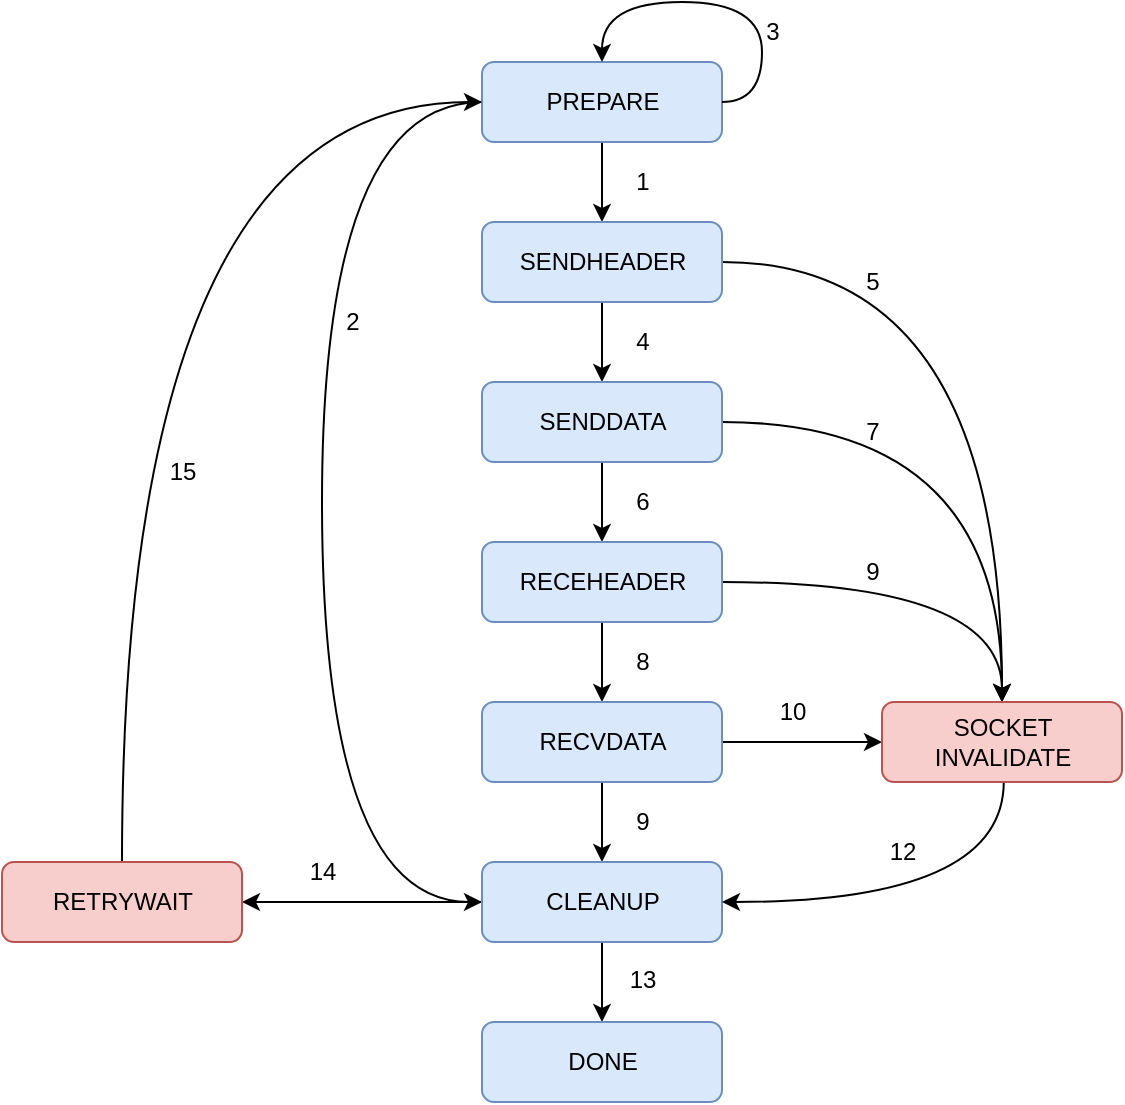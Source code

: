 <mxfile version="20.2.7" type="github">
  <diagram id="F73w34i6j-NFK2KWD3ty" name="第 1 页">
    <mxGraphModel dx="901" dy="615" grid="1" gridSize="10" guides="1" tooltips="1" connect="1" arrows="1" fold="1" page="1" pageScale="1" pageWidth="827" pageHeight="1169" math="0" shadow="0">
      <root>
        <mxCell id="0" />
        <mxCell id="1" parent="0" />
        <mxCell id="IVAJbTdzAA0MmZZfQ6da-4" value="" style="edgeStyle=orthogonalEdgeStyle;rounded=0;orthogonalLoop=1;jettySize=auto;html=1;" edge="1" parent="1" source="IVAJbTdzAA0MmZZfQ6da-1" target="IVAJbTdzAA0MmZZfQ6da-3">
          <mxGeometry relative="1" as="geometry" />
        </mxCell>
        <mxCell id="IVAJbTdzAA0MmZZfQ6da-31" style="edgeStyle=orthogonalEdgeStyle;curved=1;rounded=0;orthogonalLoop=1;jettySize=auto;html=1;entryX=0;entryY=0.5;entryDx=0;entryDy=0;exitX=0;exitY=0.5;exitDx=0;exitDy=0;" edge="1" parent="1" source="IVAJbTdzAA0MmZZfQ6da-1" target="IVAJbTdzAA0MmZZfQ6da-15">
          <mxGeometry relative="1" as="geometry">
            <Array as="points">
              <mxPoint x="320" y="140" />
              <mxPoint x="320" y="540" />
            </Array>
          </mxGeometry>
        </mxCell>
        <mxCell id="IVAJbTdzAA0MmZZfQ6da-1" value="" style="rounded=1;whiteSpace=wrap;html=1;fillColor=#dae8fc;strokeColor=#6c8ebf;" vertex="1" parent="1">
          <mxGeometry x="400" y="120" width="120" height="40" as="geometry" />
        </mxCell>
        <mxCell id="IVAJbTdzAA0MmZZfQ6da-2" value="PREPARE" style="text;html=1;align=center;verticalAlign=middle;resizable=0;points=[];autosize=1;strokeColor=none;fillColor=none;" vertex="1" parent="1">
          <mxGeometry x="420" y="125" width="80" height="30" as="geometry" />
        </mxCell>
        <mxCell id="IVAJbTdzAA0MmZZfQ6da-8" value="" style="edgeStyle=orthogonalEdgeStyle;rounded=0;orthogonalLoop=1;jettySize=auto;html=1;entryX=0.5;entryY=0;entryDx=0;entryDy=0;" edge="1" parent="1" source="IVAJbTdzAA0MmZZfQ6da-3" target="IVAJbTdzAA0MmZZfQ6da-6">
          <mxGeometry relative="1" as="geometry" />
        </mxCell>
        <mxCell id="IVAJbTdzAA0MmZZfQ6da-35" style="edgeStyle=orthogonalEdgeStyle;curved=1;rounded=0;orthogonalLoop=1;jettySize=auto;html=1;" edge="1" parent="1" source="IVAJbTdzAA0MmZZfQ6da-3" target="IVAJbTdzAA0MmZZfQ6da-19">
          <mxGeometry relative="1" as="geometry" />
        </mxCell>
        <mxCell id="IVAJbTdzAA0MmZZfQ6da-3" value="" style="rounded=1;whiteSpace=wrap;html=1;fillColor=#dae8fc;strokeColor=#6c8ebf;" vertex="1" parent="1">
          <mxGeometry x="400" y="200" width="120" height="40" as="geometry" />
        </mxCell>
        <mxCell id="IVAJbTdzAA0MmZZfQ6da-5" value="SENDHEADER" style="text;html=1;align=center;verticalAlign=middle;resizable=0;points=[];autosize=1;strokeColor=none;fillColor=none;" vertex="1" parent="1">
          <mxGeometry x="405" y="205" width="110" height="30" as="geometry" />
        </mxCell>
        <mxCell id="IVAJbTdzAA0MmZZfQ6da-11" value="" style="edgeStyle=orthogonalEdgeStyle;rounded=0;orthogonalLoop=1;jettySize=auto;html=1;entryX=0.5;entryY=0;entryDx=0;entryDy=0;" edge="1" parent="1" source="IVAJbTdzAA0MmZZfQ6da-6" target="IVAJbTdzAA0MmZZfQ6da-9">
          <mxGeometry relative="1" as="geometry" />
        </mxCell>
        <mxCell id="IVAJbTdzAA0MmZZfQ6da-37" style="edgeStyle=orthogonalEdgeStyle;curved=1;rounded=0;orthogonalLoop=1;jettySize=auto;html=1;" edge="1" parent="1" source="IVAJbTdzAA0MmZZfQ6da-6" target="IVAJbTdzAA0MmZZfQ6da-19">
          <mxGeometry relative="1" as="geometry" />
        </mxCell>
        <mxCell id="IVAJbTdzAA0MmZZfQ6da-6" value="" style="rounded=1;whiteSpace=wrap;html=1;fillColor=#dae8fc;strokeColor=#6c8ebf;" vertex="1" parent="1">
          <mxGeometry x="400" y="280" width="120" height="40" as="geometry" />
        </mxCell>
        <mxCell id="IVAJbTdzAA0MmZZfQ6da-7" value="SENDDATA" style="text;html=1;align=center;verticalAlign=middle;resizable=0;points=[];autosize=1;strokeColor=none;fillColor=none;" vertex="1" parent="1">
          <mxGeometry x="415" y="285" width="90" height="30" as="geometry" />
        </mxCell>
        <mxCell id="IVAJbTdzAA0MmZZfQ6da-14" style="edgeStyle=orthogonalEdgeStyle;rounded=0;orthogonalLoop=1;jettySize=auto;html=1;entryX=0.5;entryY=0;entryDx=0;entryDy=0;" edge="1" parent="1" source="IVAJbTdzAA0MmZZfQ6da-9" target="IVAJbTdzAA0MmZZfQ6da-12">
          <mxGeometry relative="1" as="geometry" />
        </mxCell>
        <mxCell id="IVAJbTdzAA0MmZZfQ6da-38" style="edgeStyle=orthogonalEdgeStyle;curved=1;rounded=0;orthogonalLoop=1;jettySize=auto;html=1;" edge="1" parent="1" source="IVAJbTdzAA0MmZZfQ6da-9" target="IVAJbTdzAA0MmZZfQ6da-19">
          <mxGeometry relative="1" as="geometry" />
        </mxCell>
        <mxCell id="IVAJbTdzAA0MmZZfQ6da-9" value="" style="rounded=1;whiteSpace=wrap;html=1;fillColor=#dae8fc;strokeColor=#6c8ebf;" vertex="1" parent="1">
          <mxGeometry x="400" y="360" width="120" height="40" as="geometry" />
        </mxCell>
        <mxCell id="IVAJbTdzAA0MmZZfQ6da-10" value="RECEHEADER" style="text;html=1;align=center;verticalAlign=middle;resizable=0;points=[];autosize=1;strokeColor=none;fillColor=none;" vertex="1" parent="1">
          <mxGeometry x="405" y="365" width="110" height="30" as="geometry" />
        </mxCell>
        <mxCell id="IVAJbTdzAA0MmZZfQ6da-17" style="edgeStyle=orthogonalEdgeStyle;rounded=0;orthogonalLoop=1;jettySize=auto;html=1;entryX=0.5;entryY=0;entryDx=0;entryDy=0;" edge="1" parent="1" source="IVAJbTdzAA0MmZZfQ6da-12" target="IVAJbTdzAA0MmZZfQ6da-15">
          <mxGeometry relative="1" as="geometry" />
        </mxCell>
        <mxCell id="IVAJbTdzAA0MmZZfQ6da-39" style="edgeStyle=orthogonalEdgeStyle;curved=1;rounded=0;orthogonalLoop=1;jettySize=auto;html=1;entryX=0;entryY=0.5;entryDx=0;entryDy=0;" edge="1" parent="1" source="IVAJbTdzAA0MmZZfQ6da-12" target="IVAJbTdzAA0MmZZfQ6da-18">
          <mxGeometry relative="1" as="geometry" />
        </mxCell>
        <mxCell id="IVAJbTdzAA0MmZZfQ6da-12" value="" style="rounded=1;whiteSpace=wrap;html=1;fillColor=#dae8fc;strokeColor=#6c8ebf;" vertex="1" parent="1">
          <mxGeometry x="400" y="440" width="120" height="40" as="geometry" />
        </mxCell>
        <mxCell id="IVAJbTdzAA0MmZZfQ6da-13" value="RECVDATA" style="text;html=1;align=center;verticalAlign=middle;resizable=0;points=[];autosize=1;strokeColor=none;fillColor=none;" vertex="1" parent="1">
          <mxGeometry x="415" y="445" width="90" height="30" as="geometry" />
        </mxCell>
        <mxCell id="IVAJbTdzAA0MmZZfQ6da-22" style="edgeStyle=orthogonalEdgeStyle;rounded=0;orthogonalLoop=1;jettySize=auto;html=1;entryX=0.5;entryY=0;entryDx=0;entryDy=0;" edge="1" parent="1" source="IVAJbTdzAA0MmZZfQ6da-15" target="IVAJbTdzAA0MmZZfQ6da-21">
          <mxGeometry relative="1" as="geometry" />
        </mxCell>
        <mxCell id="IVAJbTdzAA0MmZZfQ6da-34" style="edgeStyle=orthogonalEdgeStyle;curved=1;rounded=0;orthogonalLoop=1;jettySize=auto;html=1;entryX=1;entryY=0.5;entryDx=0;entryDy=0;" edge="1" parent="1" source="IVAJbTdzAA0MmZZfQ6da-15" target="IVAJbTdzAA0MmZZfQ6da-26">
          <mxGeometry relative="1" as="geometry" />
        </mxCell>
        <mxCell id="IVAJbTdzAA0MmZZfQ6da-15" value="" style="rounded=1;whiteSpace=wrap;html=1;fillColor=#dae8fc;strokeColor=#6c8ebf;" vertex="1" parent="1">
          <mxGeometry x="400" y="520" width="120" height="40" as="geometry" />
        </mxCell>
        <mxCell id="IVAJbTdzAA0MmZZfQ6da-16" value="CLEANUP" style="text;html=1;align=center;verticalAlign=middle;resizable=0;points=[];autosize=1;strokeColor=none;fillColor=none;" vertex="1" parent="1">
          <mxGeometry x="420" y="525" width="80" height="30" as="geometry" />
        </mxCell>
        <mxCell id="IVAJbTdzAA0MmZZfQ6da-21" value="" style="rounded=1;whiteSpace=wrap;html=1;fillColor=#dae8fc;strokeColor=#6c8ebf;" vertex="1" parent="1">
          <mxGeometry x="400" y="600" width="120" height="40" as="geometry" />
        </mxCell>
        <mxCell id="IVAJbTdzAA0MmZZfQ6da-23" value="DONE" style="text;html=1;align=center;verticalAlign=middle;resizable=0;points=[];autosize=1;strokeColor=none;fillColor=none;" vertex="1" parent="1">
          <mxGeometry x="430" y="605" width="60" height="30" as="geometry" />
        </mxCell>
        <mxCell id="IVAJbTdzAA0MmZZfQ6da-33" style="edgeStyle=orthogonalEdgeStyle;curved=1;rounded=0;orthogonalLoop=1;jettySize=auto;html=1;entryX=0.5;entryY=0;entryDx=0;entryDy=0;exitX=1;exitY=0.5;exitDx=0;exitDy=0;" edge="1" parent="1" source="IVAJbTdzAA0MmZZfQ6da-1" target="IVAJbTdzAA0MmZZfQ6da-1">
          <mxGeometry relative="1" as="geometry">
            <Array as="points">
              <mxPoint x="540" y="140" />
              <mxPoint x="540" y="90" />
              <mxPoint x="460" y="90" />
            </Array>
          </mxGeometry>
        </mxCell>
        <mxCell id="IVAJbTdzAA0MmZZfQ6da-36" style="edgeStyle=orthogonalEdgeStyle;curved=1;rounded=0;orthogonalLoop=1;jettySize=auto;html=1;entryX=1;entryY=0.5;entryDx=0;entryDy=0;exitX=0.51;exitY=0.993;exitDx=0;exitDy=0;exitPerimeter=0;" edge="1" parent="1" source="IVAJbTdzAA0MmZZfQ6da-19" target="IVAJbTdzAA0MmZZfQ6da-15">
          <mxGeometry relative="1" as="geometry">
            <mxPoint x="741" y="440" as="sourcePoint" />
          </mxGeometry>
        </mxCell>
        <mxCell id="IVAJbTdzAA0MmZZfQ6da-41" style="edgeStyle=orthogonalEdgeStyle;curved=1;rounded=0;orthogonalLoop=1;jettySize=auto;html=1;entryX=0;entryY=0.5;entryDx=0;entryDy=0;exitX=0.5;exitY=0;exitDx=0;exitDy=0;" edge="1" parent="1" source="IVAJbTdzAA0MmZZfQ6da-26" target="IVAJbTdzAA0MmZZfQ6da-1">
          <mxGeometry relative="1" as="geometry" />
        </mxCell>
        <mxCell id="IVAJbTdzAA0MmZZfQ6da-42" value="1" style="text;html=1;align=center;verticalAlign=middle;resizable=0;points=[];autosize=1;strokeColor=none;fillColor=none;" vertex="1" parent="1">
          <mxGeometry x="465" y="165" width="30" height="30" as="geometry" />
        </mxCell>
        <mxCell id="IVAJbTdzAA0MmZZfQ6da-43" value="2" style="text;html=1;align=center;verticalAlign=middle;resizable=0;points=[];autosize=1;strokeColor=none;fillColor=none;" vertex="1" parent="1">
          <mxGeometry x="320" y="235" width="30" height="30" as="geometry" />
        </mxCell>
        <mxCell id="IVAJbTdzAA0MmZZfQ6da-44" value="3" style="text;html=1;align=center;verticalAlign=middle;resizable=0;points=[];autosize=1;strokeColor=none;fillColor=none;" vertex="1" parent="1">
          <mxGeometry x="530" y="90" width="30" height="30" as="geometry" />
        </mxCell>
        <mxCell id="IVAJbTdzAA0MmZZfQ6da-45" value="4" style="text;html=1;align=center;verticalAlign=middle;resizable=0;points=[];autosize=1;strokeColor=none;fillColor=none;" vertex="1" parent="1">
          <mxGeometry x="465" y="245" width="30" height="30" as="geometry" />
        </mxCell>
        <mxCell id="IVAJbTdzAA0MmZZfQ6da-46" value="5" style="text;html=1;align=center;verticalAlign=middle;resizable=0;points=[];autosize=1;strokeColor=none;fillColor=none;" vertex="1" parent="1">
          <mxGeometry x="580" y="215" width="30" height="30" as="geometry" />
        </mxCell>
        <mxCell id="IVAJbTdzAA0MmZZfQ6da-47" value="6" style="text;html=1;align=center;verticalAlign=middle;resizable=0;points=[];autosize=1;strokeColor=none;fillColor=none;" vertex="1" parent="1">
          <mxGeometry x="465" y="325" width="30" height="30" as="geometry" />
        </mxCell>
        <mxCell id="IVAJbTdzAA0MmZZfQ6da-48" value="7" style="text;html=1;align=center;verticalAlign=middle;resizable=0;points=[];autosize=1;strokeColor=none;fillColor=none;" vertex="1" parent="1">
          <mxGeometry x="580" y="290" width="30" height="30" as="geometry" />
        </mxCell>
        <mxCell id="IVAJbTdzAA0MmZZfQ6da-49" value="8" style="text;html=1;align=center;verticalAlign=middle;resizable=0;points=[];autosize=1;strokeColor=none;fillColor=none;" vertex="1" parent="1">
          <mxGeometry x="465" y="405" width="30" height="30" as="geometry" />
        </mxCell>
        <mxCell id="IVAJbTdzAA0MmZZfQ6da-50" value="9" style="text;html=1;align=center;verticalAlign=middle;resizable=0;points=[];autosize=1;strokeColor=none;fillColor=none;" vertex="1" parent="1">
          <mxGeometry x="580" y="360" width="30" height="30" as="geometry" />
        </mxCell>
        <mxCell id="IVAJbTdzAA0MmZZfQ6da-51" value="9" style="text;html=1;align=center;verticalAlign=middle;resizable=0;points=[];autosize=1;strokeColor=none;fillColor=none;" vertex="1" parent="1">
          <mxGeometry x="465" y="485" width="30" height="30" as="geometry" />
        </mxCell>
        <mxCell id="IVAJbTdzAA0MmZZfQ6da-52" value="10" style="text;html=1;align=center;verticalAlign=middle;resizable=0;points=[];autosize=1;strokeColor=none;fillColor=none;" vertex="1" parent="1">
          <mxGeometry x="535" y="430" width="40" height="30" as="geometry" />
        </mxCell>
        <mxCell id="IVAJbTdzAA0MmZZfQ6da-53" value="12" style="text;html=1;align=center;verticalAlign=middle;resizable=0;points=[];autosize=1;strokeColor=none;fillColor=none;" vertex="1" parent="1">
          <mxGeometry x="590" y="500" width="40" height="30" as="geometry" />
        </mxCell>
        <mxCell id="IVAJbTdzAA0MmZZfQ6da-54" value="13" style="text;html=1;align=center;verticalAlign=middle;resizable=0;points=[];autosize=1;strokeColor=none;fillColor=none;" vertex="1" parent="1">
          <mxGeometry x="460" y="564" width="40" height="30" as="geometry" />
        </mxCell>
        <mxCell id="IVAJbTdzAA0MmZZfQ6da-55" value="14" style="text;html=1;align=center;verticalAlign=middle;resizable=0;points=[];autosize=1;strokeColor=none;fillColor=none;" vertex="1" parent="1">
          <mxGeometry x="300" y="510" width="40" height="30" as="geometry" />
        </mxCell>
        <mxCell id="IVAJbTdzAA0MmZZfQ6da-57" value="15" style="text;html=1;align=center;verticalAlign=middle;resizable=0;points=[];autosize=1;strokeColor=none;fillColor=none;" vertex="1" parent="1">
          <mxGeometry x="230" y="310" width="40" height="30" as="geometry" />
        </mxCell>
        <mxCell id="IVAJbTdzAA0MmZZfQ6da-18" value="" style="rounded=1;whiteSpace=wrap;html=1;fillColor=#f8cecc;strokeColor=#b85450;" vertex="1" parent="1">
          <mxGeometry x="600" y="440" width="120" height="40" as="geometry" />
        </mxCell>
        <mxCell id="IVAJbTdzAA0MmZZfQ6da-19" value="SOCKET&lt;br&gt;INVALIDATE" style="text;html=1;align=center;verticalAlign=middle;resizable=0;points=[];autosize=1;strokeColor=none;fillColor=none;" vertex="1" parent="1">
          <mxGeometry x="615" y="440" width="90" height="40" as="geometry" />
        </mxCell>
        <mxCell id="IVAJbTdzAA0MmZZfQ6da-26" value="" style="rounded=1;whiteSpace=wrap;html=1;fillColor=#f8cecc;strokeColor=#b85450;" vertex="1" parent="1">
          <mxGeometry x="160" y="520" width="120" height="40" as="geometry" />
        </mxCell>
        <mxCell id="IVAJbTdzAA0MmZZfQ6da-27" value="RETRYWAIT" style="text;html=1;align=center;verticalAlign=middle;resizable=0;points=[];autosize=1;strokeColor=none;fillColor=none;" vertex="1" parent="1">
          <mxGeometry x="175" y="525" width="90" height="30" as="geometry" />
        </mxCell>
      </root>
    </mxGraphModel>
  </diagram>
</mxfile>
